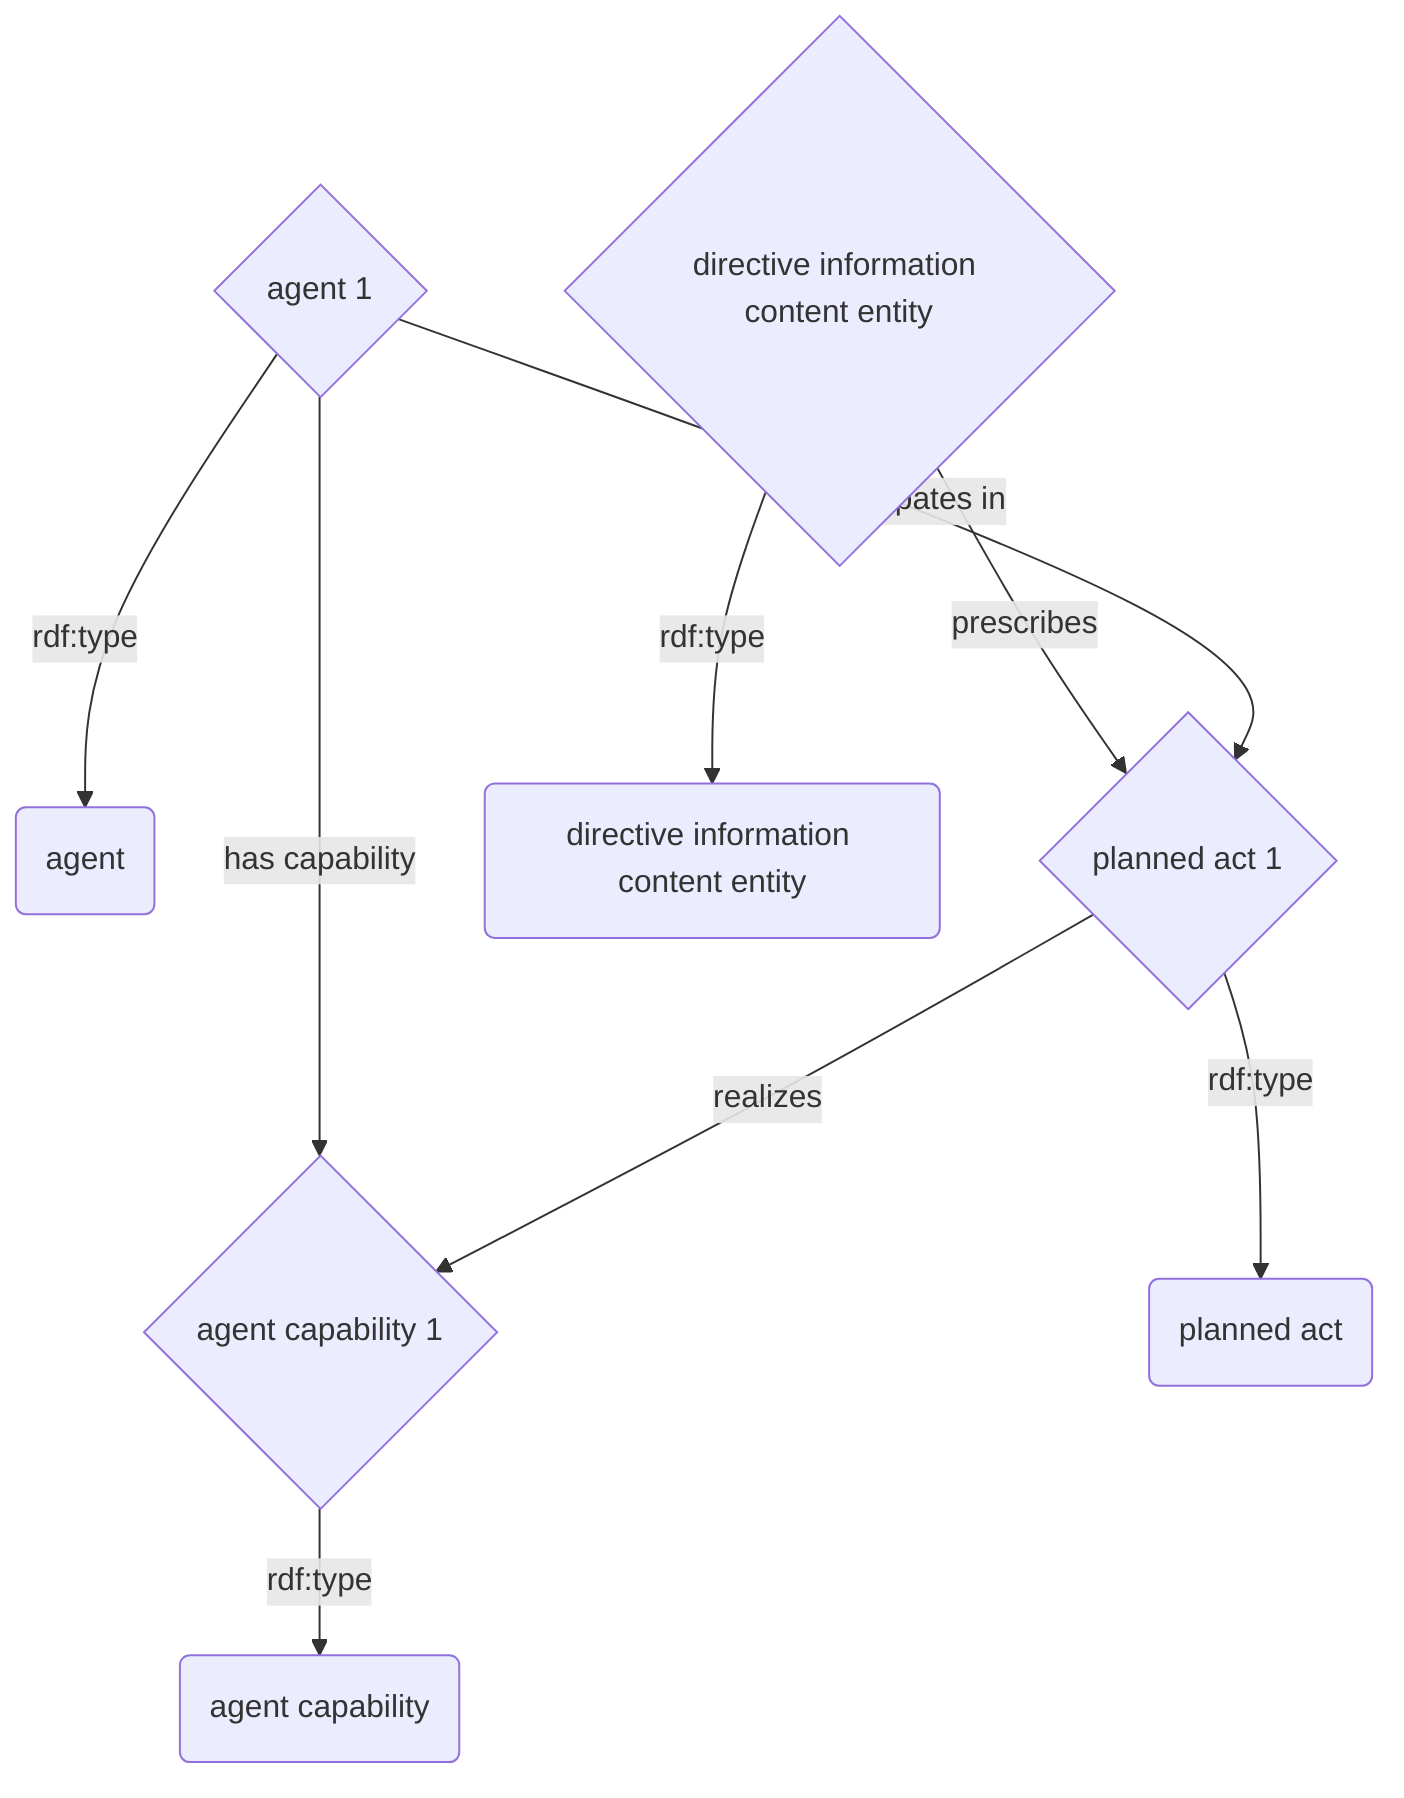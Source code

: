 flowchart TD
    id1{agent 1}--rdf:type-->id2(agent)
    id1--has capability-->id3{agent capability 1}
    id3--rdf:type-->id4(agent capability)
    id5(planned act)
    id6{planned act 1}--rdf:type-->id5
    id6--realizes-->id3
    id7(directive information content entity)
    id8{directive information content entity}--rdf:type-->id7
    id8--prescribes-->id6
    id1--participates in-->id6